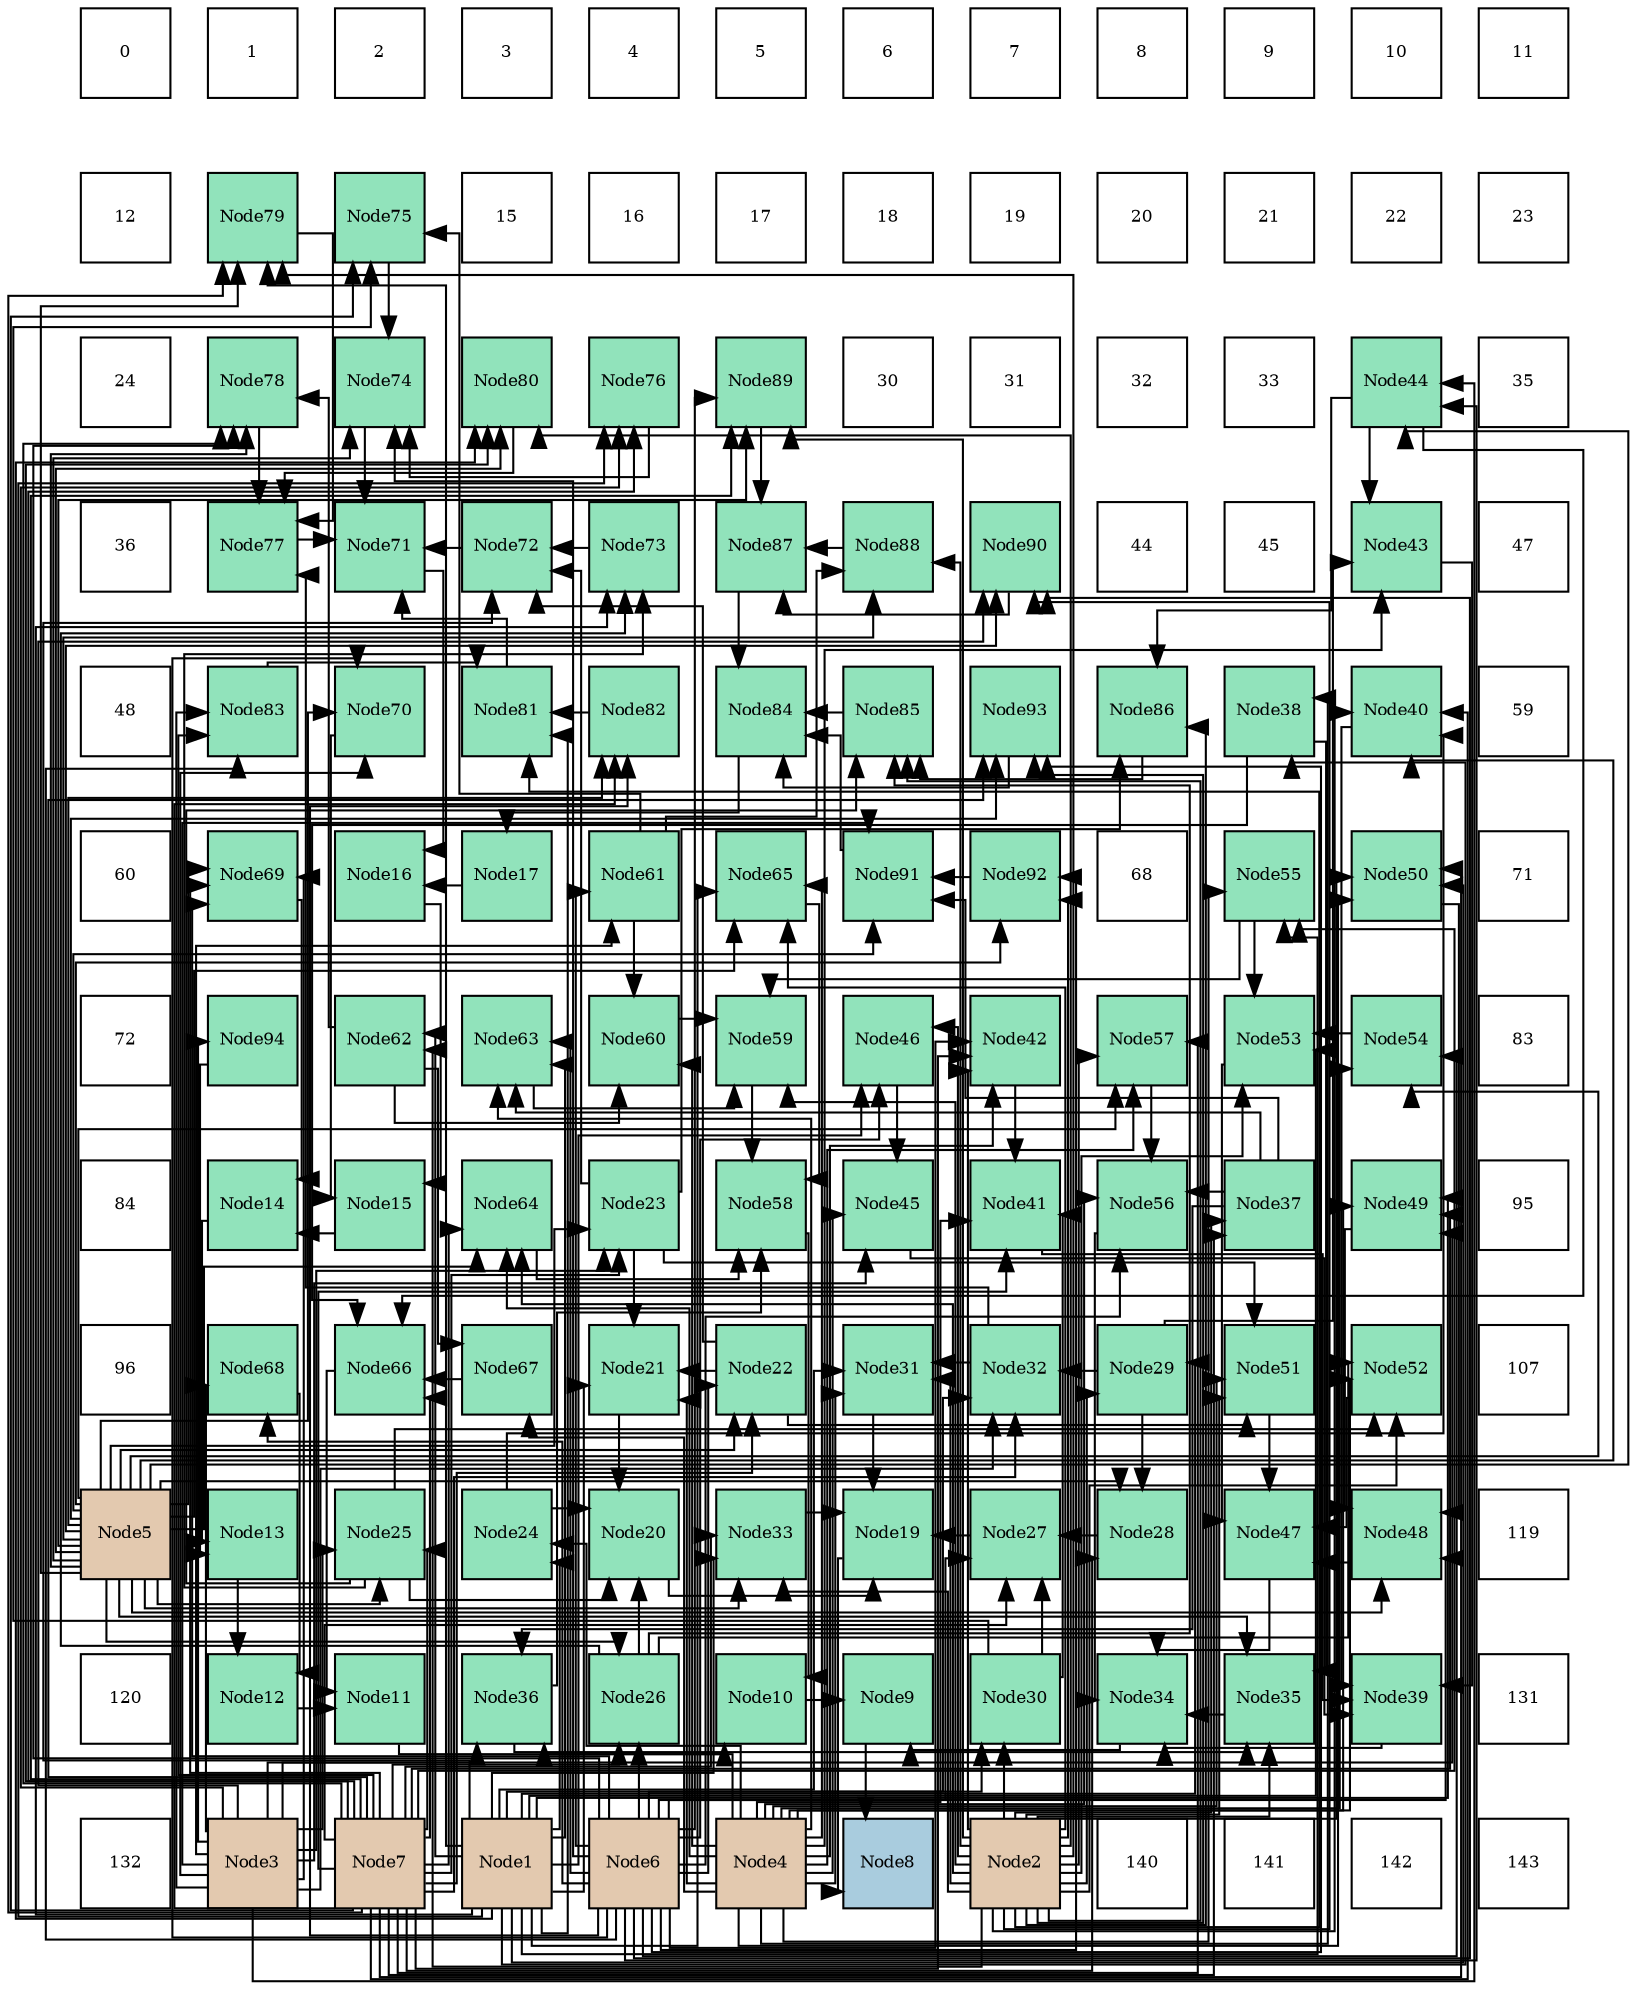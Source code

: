 digraph layout{
 rankdir=TB;
 splines=ortho;
 node [style=filled shape=square fixedsize=true width=0.6];
0[label="0", fontsize=8, fillcolor="#ffffff"];
1[label="1", fontsize=8, fillcolor="#ffffff"];
2[label="2", fontsize=8, fillcolor="#ffffff"];
3[label="3", fontsize=8, fillcolor="#ffffff"];
4[label="4", fontsize=8, fillcolor="#ffffff"];
5[label="5", fontsize=8, fillcolor="#ffffff"];
6[label="6", fontsize=8, fillcolor="#ffffff"];
7[label="7", fontsize=8, fillcolor="#ffffff"];
8[label="8", fontsize=8, fillcolor="#ffffff"];
9[label="9", fontsize=8, fillcolor="#ffffff"];
10[label="10", fontsize=8, fillcolor="#ffffff"];
11[label="11", fontsize=8, fillcolor="#ffffff"];
12[label="12", fontsize=8, fillcolor="#ffffff"];
13[label="Node79", fontsize=8, fillcolor="#91e3bb"];
14[label="Node75", fontsize=8, fillcolor="#91e3bb"];
15[label="15", fontsize=8, fillcolor="#ffffff"];
16[label="16", fontsize=8, fillcolor="#ffffff"];
17[label="17", fontsize=8, fillcolor="#ffffff"];
18[label="18", fontsize=8, fillcolor="#ffffff"];
19[label="19", fontsize=8, fillcolor="#ffffff"];
20[label="20", fontsize=8, fillcolor="#ffffff"];
21[label="21", fontsize=8, fillcolor="#ffffff"];
22[label="22", fontsize=8, fillcolor="#ffffff"];
23[label="23", fontsize=8, fillcolor="#ffffff"];
24[label="24", fontsize=8, fillcolor="#ffffff"];
25[label="Node78", fontsize=8, fillcolor="#91e3bb"];
26[label="Node74", fontsize=8, fillcolor="#91e3bb"];
27[label="Node80", fontsize=8, fillcolor="#91e3bb"];
28[label="Node76", fontsize=8, fillcolor="#91e3bb"];
29[label="Node89", fontsize=8, fillcolor="#91e3bb"];
30[label="30", fontsize=8, fillcolor="#ffffff"];
31[label="31", fontsize=8, fillcolor="#ffffff"];
32[label="32", fontsize=8, fillcolor="#ffffff"];
33[label="33", fontsize=8, fillcolor="#ffffff"];
34[label="Node44", fontsize=8, fillcolor="#91e3bb"];
35[label="35", fontsize=8, fillcolor="#ffffff"];
36[label="36", fontsize=8, fillcolor="#ffffff"];
37[label="Node77", fontsize=8, fillcolor="#91e3bb"];
38[label="Node71", fontsize=8, fillcolor="#91e3bb"];
39[label="Node72", fontsize=8, fillcolor="#91e3bb"];
40[label="Node73", fontsize=8, fillcolor="#91e3bb"];
41[label="Node87", fontsize=8, fillcolor="#91e3bb"];
42[label="Node88", fontsize=8, fillcolor="#91e3bb"];
43[label="Node90", fontsize=8, fillcolor="#91e3bb"];
44[label="44", fontsize=8, fillcolor="#ffffff"];
45[label="45", fontsize=8, fillcolor="#ffffff"];
46[label="Node43", fontsize=8, fillcolor="#91e3bb"];
47[label="47", fontsize=8, fillcolor="#ffffff"];
48[label="48", fontsize=8, fillcolor="#ffffff"];
49[label="Node83", fontsize=8, fillcolor="#91e3bb"];
50[label="Node70", fontsize=8, fillcolor="#91e3bb"];
51[label="Node81", fontsize=8, fillcolor="#91e3bb"];
52[label="Node82", fontsize=8, fillcolor="#91e3bb"];
53[label="Node84", fontsize=8, fillcolor="#91e3bb"];
54[label="Node85", fontsize=8, fillcolor="#91e3bb"];
55[label="Node93", fontsize=8, fillcolor="#91e3bb"];
56[label="Node86", fontsize=8, fillcolor="#91e3bb"];
57[label="Node38", fontsize=8, fillcolor="#91e3bb"];
58[label="Node40", fontsize=8, fillcolor="#91e3bb"];
59[label="59", fontsize=8, fillcolor="#ffffff"];
60[label="60", fontsize=8, fillcolor="#ffffff"];
61[label="Node69", fontsize=8, fillcolor="#91e3bb"];
62[label="Node16", fontsize=8, fillcolor="#91e3bb"];
63[label="Node17", fontsize=8, fillcolor="#91e3bb"];
64[label="Node61", fontsize=8, fillcolor="#91e3bb"];
65[label="Node65", fontsize=8, fillcolor="#91e3bb"];
66[label="Node91", fontsize=8, fillcolor="#91e3bb"];
67[label="Node92", fontsize=8, fillcolor="#91e3bb"];
68[label="68", fontsize=8, fillcolor="#ffffff"];
69[label="Node55", fontsize=8, fillcolor="#91e3bb"];
70[label="Node50", fontsize=8, fillcolor="#91e3bb"];
71[label="71", fontsize=8, fillcolor="#ffffff"];
72[label="72", fontsize=8, fillcolor="#ffffff"];
73[label="Node94", fontsize=8, fillcolor="#91e3bb"];
74[label="Node62", fontsize=8, fillcolor="#91e3bb"];
75[label="Node63", fontsize=8, fillcolor="#91e3bb"];
76[label="Node60", fontsize=8, fillcolor="#91e3bb"];
77[label="Node59", fontsize=8, fillcolor="#91e3bb"];
78[label="Node46", fontsize=8, fillcolor="#91e3bb"];
79[label="Node42", fontsize=8, fillcolor="#91e3bb"];
80[label="Node57", fontsize=8, fillcolor="#91e3bb"];
81[label="Node53", fontsize=8, fillcolor="#91e3bb"];
82[label="Node54", fontsize=8, fillcolor="#91e3bb"];
83[label="83", fontsize=8, fillcolor="#ffffff"];
84[label="84", fontsize=8, fillcolor="#ffffff"];
85[label="Node14", fontsize=8, fillcolor="#91e3bb"];
86[label="Node15", fontsize=8, fillcolor="#91e3bb"];
87[label="Node64", fontsize=8, fillcolor="#91e3bb"];
88[label="Node23", fontsize=8, fillcolor="#91e3bb"];
89[label="Node58", fontsize=8, fillcolor="#91e3bb"];
90[label="Node45", fontsize=8, fillcolor="#91e3bb"];
91[label="Node41", fontsize=8, fillcolor="#91e3bb"];
92[label="Node56", fontsize=8, fillcolor="#91e3bb"];
93[label="Node37", fontsize=8, fillcolor="#91e3bb"];
94[label="Node49", fontsize=8, fillcolor="#91e3bb"];
95[label="95", fontsize=8, fillcolor="#ffffff"];
96[label="96", fontsize=8, fillcolor="#ffffff"];
97[label="Node68", fontsize=8, fillcolor="#91e3bb"];
98[label="Node66", fontsize=8, fillcolor="#91e3bb"];
99[label="Node67", fontsize=8, fillcolor="#91e3bb"];
100[label="Node21", fontsize=8, fillcolor="#91e3bb"];
101[label="Node22", fontsize=8, fillcolor="#91e3bb"];
102[label="Node31", fontsize=8, fillcolor="#91e3bb"];
103[label="Node32", fontsize=8, fillcolor="#91e3bb"];
104[label="Node29", fontsize=8, fillcolor="#91e3bb"];
105[label="Node51", fontsize=8, fillcolor="#91e3bb"];
106[label="Node52", fontsize=8, fillcolor="#91e3bb"];
107[label="107", fontsize=8, fillcolor="#ffffff"];
108[label="Node5", fontsize=8, fillcolor="#e3c9af"];
109[label="Node13", fontsize=8, fillcolor="#91e3bb"];
110[label="Node25", fontsize=8, fillcolor="#91e3bb"];
111[label="Node24", fontsize=8, fillcolor="#91e3bb"];
112[label="Node20", fontsize=8, fillcolor="#91e3bb"];
113[label="Node33", fontsize=8, fillcolor="#91e3bb"];
114[label="Node19", fontsize=8, fillcolor="#91e3bb"];
115[label="Node27", fontsize=8, fillcolor="#91e3bb"];
116[label="Node28", fontsize=8, fillcolor="#91e3bb"];
117[label="Node47", fontsize=8, fillcolor="#91e3bb"];
118[label="Node48", fontsize=8, fillcolor="#91e3bb"];
119[label="119", fontsize=8, fillcolor="#ffffff"];
120[label="120", fontsize=8, fillcolor="#ffffff"];
121[label="Node12", fontsize=8, fillcolor="#91e3bb"];
122[label="Node11", fontsize=8, fillcolor="#91e3bb"];
123[label="Node36", fontsize=8, fillcolor="#91e3bb"];
124[label="Node26", fontsize=8, fillcolor="#91e3bb"];
125[label="Node10", fontsize=8, fillcolor="#91e3bb"];
126[label="Node9", fontsize=8, fillcolor="#91e3bb"];
127[label="Node30", fontsize=8, fillcolor="#91e3bb"];
128[label="Node34", fontsize=8, fillcolor="#91e3bb"];
129[label="Node35", fontsize=8, fillcolor="#91e3bb"];
130[label="Node39", fontsize=8, fillcolor="#91e3bb"];
131[label="131", fontsize=8, fillcolor="#ffffff"];
132[label="132", fontsize=8, fillcolor="#ffffff"];
133[label="Node3", fontsize=8, fillcolor="#e3c9af"];
134[label="Node7", fontsize=8, fillcolor="#e3c9af"];
135[label="Node1", fontsize=8, fillcolor="#e3c9af"];
136[label="Node6", fontsize=8, fillcolor="#e3c9af"];
137[label="Node4", fontsize=8, fillcolor="#e3c9af"];
138[label="Node8", fontsize=8, fillcolor="#a9ccde"];
139[label="Node2", fontsize=8, fillcolor="#e3c9af"];
140[label="140", fontsize=8, fillcolor="#ffffff"];
141[label="141", fontsize=8, fillcolor="#ffffff"];
142[label="142", fontsize=8, fillcolor="#ffffff"];
143[label="143", fontsize=8, fillcolor="#ffffff"];
edge [constraint=false, style=vis];126 -> 138;
114 -> 138;
125 -> 126;
128 -> 126;
122 -> 125;
89 -> 125;
121 -> 122;
98 -> 122;
109 -> 121;
97 -> 121;
85 -> 109;
73 -> 109;
86 -> 85;
61 -> 85;
62 -> 86;
50 -> 86;
63 -> 62;
38 -> 62;
53 -> 63;
112 -> 114;
115 -> 114;
102 -> 114;
113 -> 114;
129 -> 128;
130 -> 128;
117 -> 128;
92 -> 128;
77 -> 89;
123 -> 89;
87 -> 89;
65 -> 89;
39 -> 38;
26 -> 38;
37 -> 38;
51 -> 38;
54 -> 53;
41 -> 53;
66 -> 53;
55 -> 53;
100 -> 112;
111 -> 112;
110 -> 112;
124 -> 112;
116 -> 115;
127 -> 115;
136 -> 115;
134 -> 115;
103 -> 102;
135 -> 102;
139 -> 102;
137 -> 102;
123 -> 129;
57 -> 129;
139 -> 129;
108 -> 129;
58 -> 130;
91 -> 130;
46 -> 130;
90 -> 130;
118 -> 117;
105 -> 117;
106 -> 117;
81 -> 117;
76 -> 77;
75 -> 77;
69 -> 77;
139 -> 77;
99 -> 98;
57 -> 98;
34 -> 98;
134 -> 98;
40 -> 39;
101 -> 39;
88 -> 39;
135 -> 39;
14 -> 26;
28 -> 26;
108 -> 26;
136 -> 26;
103 -> 37;
25 -> 37;
13 -> 37;
27 -> 37;
56 -> 54;
110 -> 54;
124 -> 54;
139 -> 54;
42 -> 41;
29 -> 41;
43 -> 41;
101 -> 100;
88 -> 100;
135 -> 100;
137 -> 100;
104 -> 116;
108 -> 116;
134 -> 116;
104 -> 103;
133 -> 103;
136 -> 103;
134 -> 103;
93 -> 123;
133 -> 123;
137 -> 123;
111 -> 58;
139 -> 58;
108 -> 58;
134 -> 58;
127 -> 91;
79 -> 91;
137 -> 91;
134 -> 91;
104 -> 46;
34 -> 46;
137 -> 46;
78 -> 90;
133 -> 90;
137 -> 90;
94 -> 118;
70 -> 118;
108 -> 118;
136 -> 118;
101 -> 105;
88 -> 105;
139 -> 105;
137 -> 105;
110 -> 106;
124 -> 106;
139 -> 106;
137 -> 106;
82 -> 81;
69 -> 81;
135 -> 81;
139 -> 81;
93 -> 92;
80 -> 92;
137 -> 92;
136 -> 92;
64 -> 76;
74 -> 76;
137 -> 76;
93 -> 75;
135 -> 75;
137 -> 75;
136 -> 75;
74 -> 99;
137 -> 99;
110 -> 40;
124 -> 40;
135 -> 40;
127 -> 14;
64 -> 14;
134 -> 14;
74 -> 25;
108 -> 25;
136 -> 25;
134 -> 25;
52 -> 51;
49 -> 51;
135 -> 51;
139 -> 51;
88 -> 56;
34 -> 56;
139 -> 56;
64 -> 42;
139 -> 42;
108 -> 42;
93 -> 66;
67 -> 66;
133 -> 66;
108 -> 66;
108 -> 101;
136 -> 101;
134 -> 101;
133 -> 88;
108 -> 88;
134 -> 88;
135 -> 111;
137 -> 111;
133 -> 110;
108 -> 110;
134 -> 110;
108 -> 124;
136 -> 124;
134 -> 124;
135 -> 104;
139 -> 104;
135 -> 127;
139 -> 127;
135 -> 113;
139 -> 113;
108 -> 113;
134 -> 113;
139 -> 93;
134 -> 93;
135 -> 57;
137 -> 57;
139 -> 79;
137 -> 79;
136 -> 79;
134 -> 79;
133 -> 34;
108 -> 34;
136 -> 34;
135 -> 78;
139 -> 78;
136 -> 78;
135 -> 94;
133 -> 94;
137 -> 94;
134 -> 94;
135 -> 70;
139 -> 70;
137 -> 70;
134 -> 70;
137 -> 82;
108 -> 82;
136 -> 82;
135 -> 69;
137 -> 69;
134 -> 69;
139 -> 80;
137 -> 80;
108 -> 80;
134 -> 80;
133 -> 64;
136 -> 64;
135 -> 74;
139 -> 74;
139 -> 87;
137 -> 87;
108 -> 87;
134 -> 87;
135 -> 65;
139 -> 65;
137 -> 65;
108 -> 65;
133 -> 97;
136 -> 97;
133 -> 61;
108 -> 61;
136 -> 61;
134 -> 61;
133 -> 50;
108 -> 50;
136 -> 50;
135 -> 28;
133 -> 28;
134 -> 28;
135 -> 13;
139 -> 13;
108 -> 13;
134 -> 13;
135 -> 27;
139 -> 27;
108 -> 27;
134 -> 27;
108 -> 52;
136 -> 52;
134 -> 52;
133 -> 49;
136 -> 49;
134 -> 49;
139 -> 29;
108 -> 29;
136 -> 29;
134 -> 29;
139 -> 43;
133 -> 43;
108 -> 43;
136 -> 43;
139 -> 67;
108 -> 67;
136 -> 67;
139 -> 55;
108 -> 55;
136 -> 55;
134 -> 55;
133 -> 73;
edge [constraint=true, style=invis];
0 -> 12 -> 24 -> 36 -> 48 -> 60 -> 72 -> 84 -> 96 -> 108 -> 120 -> 132;
1 -> 13 -> 25 -> 37 -> 49 -> 61 -> 73 -> 85 -> 97 -> 109 -> 121 -> 133;
2 -> 14 -> 26 -> 38 -> 50 -> 62 -> 74 -> 86 -> 98 -> 110 -> 122 -> 134;
3 -> 15 -> 27 -> 39 -> 51 -> 63 -> 75 -> 87 -> 99 -> 111 -> 123 -> 135;
4 -> 16 -> 28 -> 40 -> 52 -> 64 -> 76 -> 88 -> 100 -> 112 -> 124 -> 136;
5 -> 17 -> 29 -> 41 -> 53 -> 65 -> 77 -> 89 -> 101 -> 113 -> 125 -> 137;
6 -> 18 -> 30 -> 42 -> 54 -> 66 -> 78 -> 90 -> 102 -> 114 -> 126 -> 138;
7 -> 19 -> 31 -> 43 -> 55 -> 67 -> 79 -> 91 -> 103 -> 115 -> 127 -> 139;
8 -> 20 -> 32 -> 44 -> 56 -> 68 -> 80 -> 92 -> 104 -> 116 -> 128 -> 140;
9 -> 21 -> 33 -> 45 -> 57 -> 69 -> 81 -> 93 -> 105 -> 117 -> 129 -> 141;
10 -> 22 -> 34 -> 46 -> 58 -> 70 -> 82 -> 94 -> 106 -> 118 -> 130 -> 142;
11 -> 23 -> 35 -> 47 -> 59 -> 71 -> 83 -> 95 -> 107 -> 119 -> 131 -> 143;
rank = same {0 -> 1 -> 2 -> 3 -> 4 -> 5 -> 6 -> 7 -> 8 -> 9 -> 10 -> 11};
rank = same {12 -> 13 -> 14 -> 15 -> 16 -> 17 -> 18 -> 19 -> 20 -> 21 -> 22 -> 23};
rank = same {24 -> 25 -> 26 -> 27 -> 28 -> 29 -> 30 -> 31 -> 32 -> 33 -> 34 -> 35};
rank = same {36 -> 37 -> 38 -> 39 -> 40 -> 41 -> 42 -> 43 -> 44 -> 45 -> 46 -> 47};
rank = same {48 -> 49 -> 50 -> 51 -> 52 -> 53 -> 54 -> 55 -> 56 -> 57 -> 58 -> 59};
rank = same {60 -> 61 -> 62 -> 63 -> 64 -> 65 -> 66 -> 67 -> 68 -> 69 -> 70 -> 71};
rank = same {72 -> 73 -> 74 -> 75 -> 76 -> 77 -> 78 -> 79 -> 80 -> 81 -> 82 -> 83};
rank = same {84 -> 85 -> 86 -> 87 -> 88 -> 89 -> 90 -> 91 -> 92 -> 93 -> 94 -> 95};
rank = same {96 -> 97 -> 98 -> 99 -> 100 -> 101 -> 102 -> 103 -> 104 -> 105 -> 106 -> 107};
rank = same {108 -> 109 -> 110 -> 111 -> 112 -> 113 -> 114 -> 115 -> 116 -> 117 -> 118 -> 119};
rank = same {120 -> 121 -> 122 -> 123 -> 124 -> 125 -> 126 -> 127 -> 128 -> 129 -> 130 -> 131};
rank = same {132 -> 133 -> 134 -> 135 -> 136 -> 137 -> 138 -> 139 -> 140 -> 141 -> 142 -> 143};
}